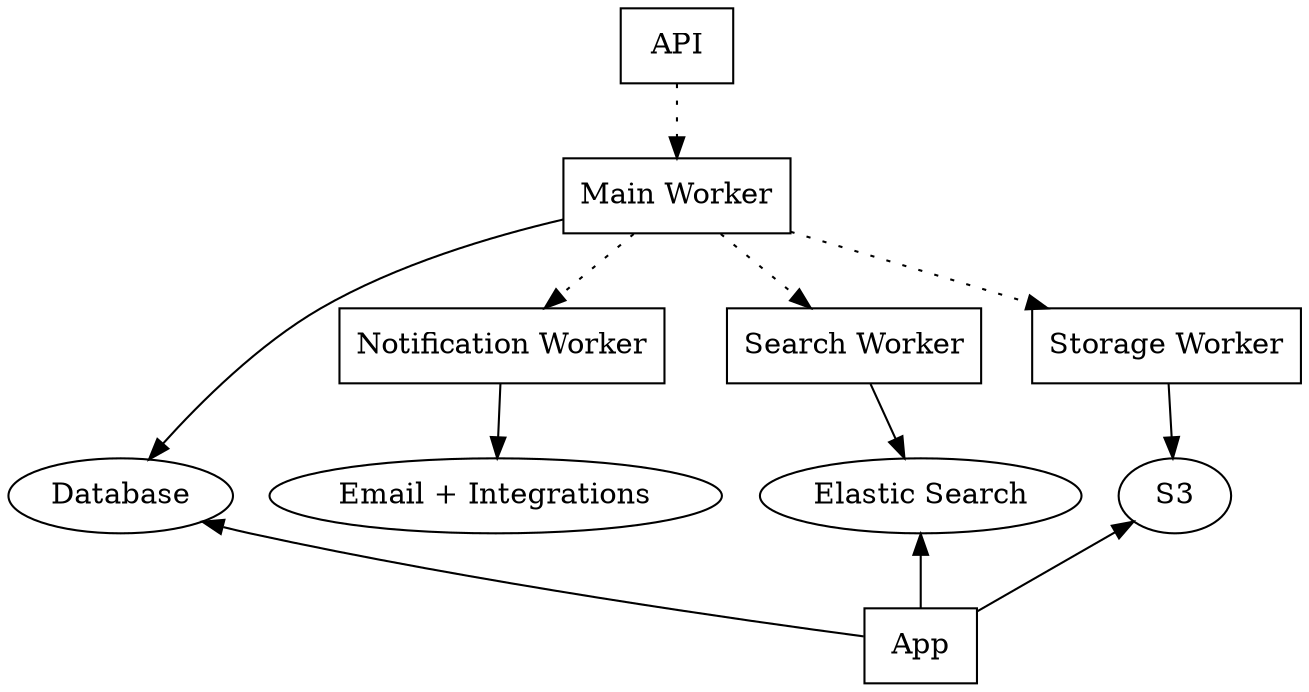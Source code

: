 digraph "Raygun Architecture" {
	node [shape=box];
	
    
	Database [shape=ellipse];
	S3 [shape=ellipse];
    "Elastic Search" [shape=ellipse];
    "Email + Integrations" [shape=ellipse];
	
	API -> "Main Worker" [style=dotted];
    
    "Main Worker" -> "Notification Worker" [style=dotted];
    "Notification Worker" -> "Email + Integrations";
    
    "Main Worker" -> "Database";
    "Main Worker" -> "Search Worker" [style=dotted];
    "Search Worker" -> "Elastic Search";
    "Main Worker" -> "Storage Worker" [style=dotted];
    "Storage Worker" -> S3;
    
	App -> Database;
    App -> S3;
    App -> "Elastic Search";
    { rank = max; App; }
    { rank = same; "Search Worker"; "Notification Worker"; "Storage Worker"; }
    { rank = same; "Database"; "S3"; "Elastic Search"; }
}